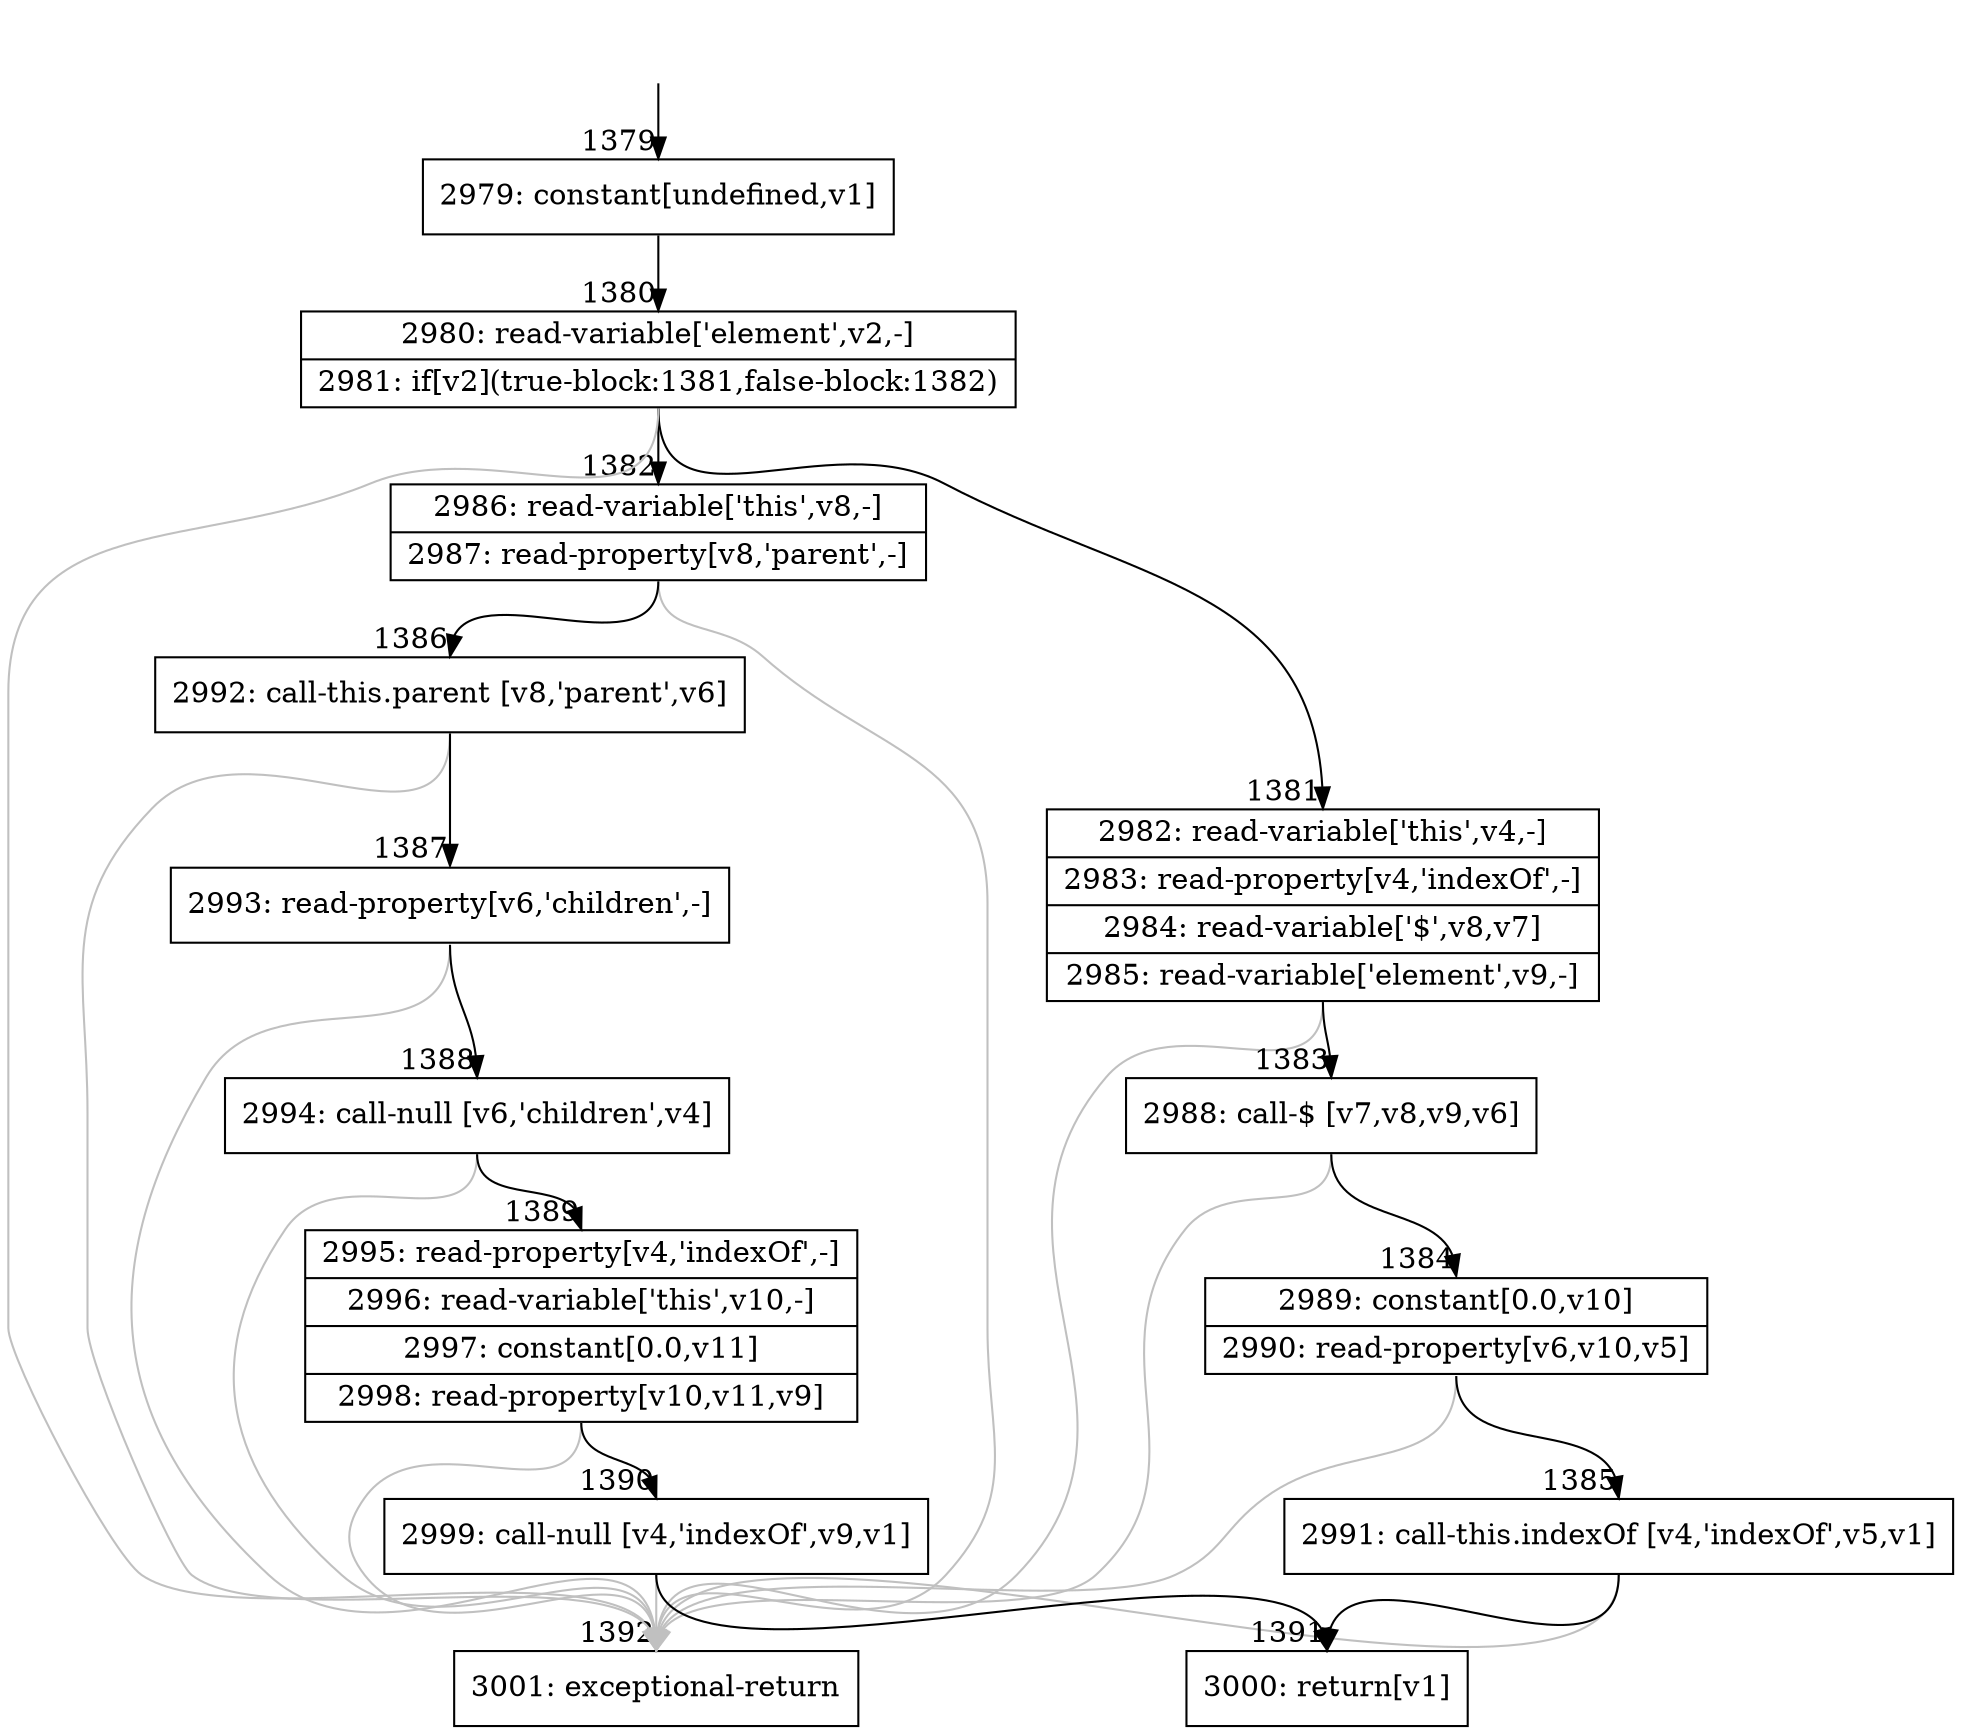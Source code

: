 digraph {
rankdir="TD"
BB_entry131[shape=none,label=""];
BB_entry131 -> BB1379 [tailport=s, headport=n, headlabel="    1379"]
BB1379 [shape=record label="{2979: constant[undefined,v1]}" ] 
BB1379 -> BB1380 [tailport=s, headport=n, headlabel="      1380"]
BB1380 [shape=record label="{2980: read-variable['element',v2,-]|2981: if[v2](true-block:1381,false-block:1382)}" ] 
BB1380 -> BB1381 [tailport=s, headport=n, headlabel="      1381"]
BB1380 -> BB1382 [tailport=s, headport=n, headlabel="      1382"]
BB1380 -> BB1392 [tailport=s, headport=n, color=gray, headlabel="      1392"]
BB1381 [shape=record label="{2982: read-variable['this',v4,-]|2983: read-property[v4,'indexOf',-]|2984: read-variable['$',v8,v7]|2985: read-variable['element',v9,-]}" ] 
BB1381 -> BB1383 [tailport=s, headport=n, headlabel="      1383"]
BB1381 -> BB1392 [tailport=s, headport=n, color=gray]
BB1382 [shape=record label="{2986: read-variable['this',v8,-]|2987: read-property[v8,'parent',-]}" ] 
BB1382 -> BB1386 [tailport=s, headport=n, headlabel="      1386"]
BB1382 -> BB1392 [tailport=s, headport=n, color=gray]
BB1383 [shape=record label="{2988: call-$ [v7,v8,v9,v6]}" ] 
BB1383 -> BB1384 [tailport=s, headport=n, headlabel="      1384"]
BB1383 -> BB1392 [tailport=s, headport=n, color=gray]
BB1384 [shape=record label="{2989: constant[0.0,v10]|2990: read-property[v6,v10,v5]}" ] 
BB1384 -> BB1385 [tailport=s, headport=n, headlabel="      1385"]
BB1384 -> BB1392 [tailport=s, headport=n, color=gray]
BB1385 [shape=record label="{2991: call-this.indexOf [v4,'indexOf',v5,v1]}" ] 
BB1385 -> BB1391 [tailport=s, headport=n, headlabel="      1391"]
BB1385 -> BB1392 [tailport=s, headport=n, color=gray]
BB1386 [shape=record label="{2992: call-this.parent [v8,'parent',v6]}" ] 
BB1386 -> BB1387 [tailport=s, headport=n, headlabel="      1387"]
BB1386 -> BB1392 [tailport=s, headport=n, color=gray]
BB1387 [shape=record label="{2993: read-property[v6,'children',-]}" ] 
BB1387 -> BB1388 [tailport=s, headport=n, headlabel="      1388"]
BB1387 -> BB1392 [tailport=s, headport=n, color=gray]
BB1388 [shape=record label="{2994: call-null [v6,'children',v4]}" ] 
BB1388 -> BB1389 [tailport=s, headport=n, headlabel="      1389"]
BB1388 -> BB1392 [tailport=s, headport=n, color=gray]
BB1389 [shape=record label="{2995: read-property[v4,'indexOf',-]|2996: read-variable['this',v10,-]|2997: constant[0.0,v11]|2998: read-property[v10,v11,v9]}" ] 
BB1389 -> BB1390 [tailport=s, headport=n, headlabel="      1390"]
BB1389 -> BB1392 [tailport=s, headport=n, color=gray]
BB1390 [shape=record label="{2999: call-null [v4,'indexOf',v9,v1]}" ] 
BB1390 -> BB1391 [tailport=s, headport=n]
BB1390 -> BB1392 [tailport=s, headport=n, color=gray]
BB1391 [shape=record label="{3000: return[v1]}" ] 
BB1392 [shape=record label="{3001: exceptional-return}" ] 
//#$~ 705
}
